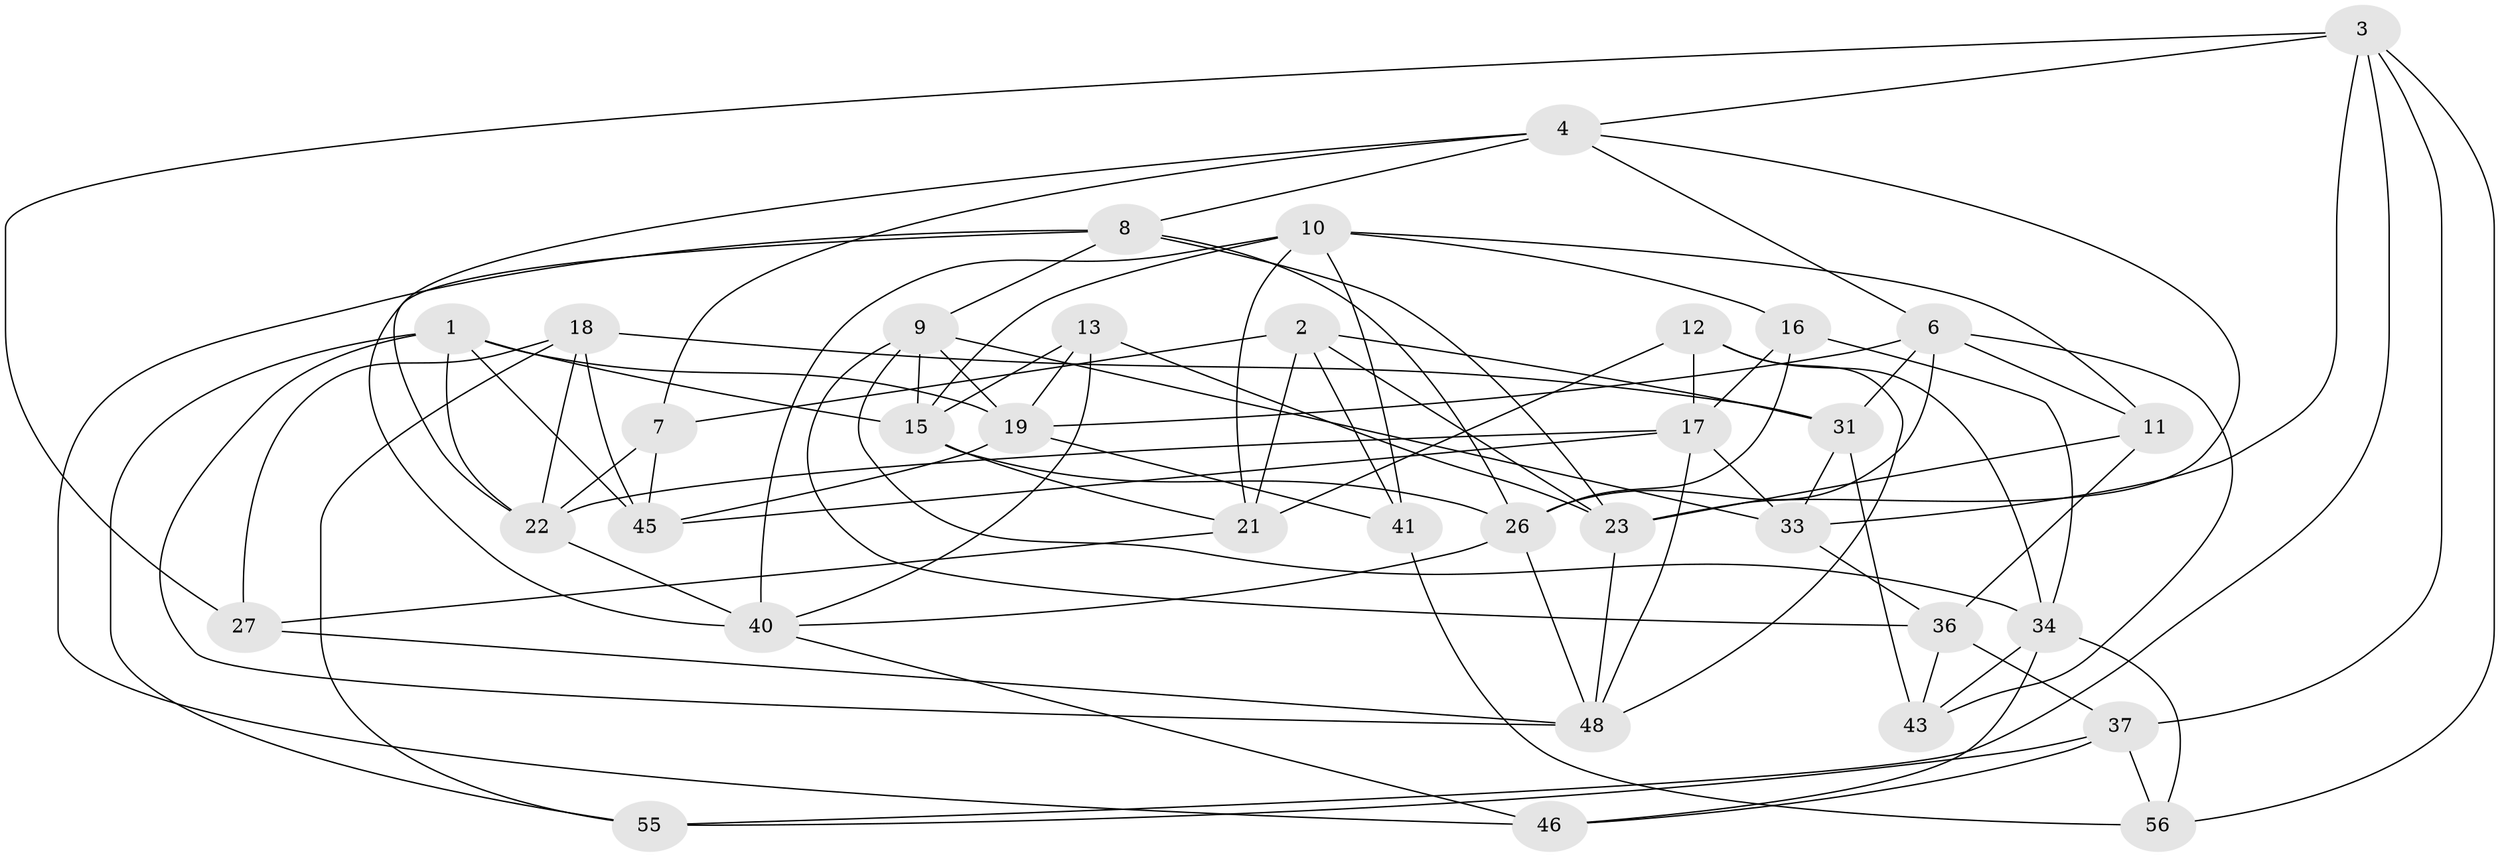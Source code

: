 // original degree distribution, {4: 1.0}
// Generated by graph-tools (version 1.1) at 2025/42/03/06/25 10:42:24]
// undirected, 35 vertices, 90 edges
graph export_dot {
graph [start="1"]
  node [color=gray90,style=filled];
  1 [super="+20"];
  2 [super="+5"];
  3 [super="+25"];
  4 [super="+28"];
  6 [super="+35"];
  7;
  8 [super="+51"];
  9 [super="+38"];
  10 [super="+14"];
  11;
  12;
  13;
  15 [super="+30"];
  16;
  17 [super="+57"];
  18 [super="+44"];
  19 [super="+49"];
  21 [super="+50"];
  22 [super="+24"];
  23 [super="+29"];
  26 [super="+58"];
  27;
  31 [super="+32"];
  33 [super="+47"];
  34 [super="+42"];
  36 [super="+59"];
  37 [super="+39"];
  40 [super="+54"];
  41;
  43;
  45 [super="+53"];
  46;
  48 [super="+52"];
  55;
  56;
  1 -- 15;
  1 -- 19;
  1 -- 45;
  1 -- 48;
  1 -- 55;
  1 -- 22;
  2 -- 21 [weight=2];
  2 -- 7;
  2 -- 41;
  2 -- 31;
  2 -- 23;
  3 -- 55;
  3 -- 56;
  3 -- 27;
  3 -- 33;
  3 -- 37;
  3 -- 4;
  4 -- 23;
  4 -- 22;
  4 -- 6;
  4 -- 8;
  4 -- 7;
  6 -- 43;
  6 -- 11;
  6 -- 19;
  6 -- 31;
  6 -- 26;
  7 -- 45;
  7 -- 22;
  8 -- 46;
  8 -- 9;
  8 -- 40;
  8 -- 23;
  8 -- 26;
  9 -- 36;
  9 -- 19;
  9 -- 34;
  9 -- 15;
  9 -- 33;
  10 -- 16;
  10 -- 21;
  10 -- 41;
  10 -- 11;
  10 -- 15;
  10 -- 40;
  11 -- 23;
  11 -- 36;
  12 -- 17;
  12 -- 34;
  12 -- 48;
  12 -- 21;
  13 -- 15;
  13 -- 23;
  13 -- 19;
  13 -- 40;
  15 -- 26;
  15 -- 21;
  16 -- 34;
  16 -- 17;
  16 -- 26;
  17 -- 22;
  17 -- 48;
  17 -- 45;
  17 -- 33;
  18 -- 31;
  18 -- 45 [weight=2];
  18 -- 27;
  18 -- 55;
  18 -- 22;
  19 -- 41;
  19 -- 45;
  21 -- 27;
  22 -- 40;
  23 -- 48;
  26 -- 40;
  26 -- 48;
  27 -- 48;
  31 -- 33 [weight=2];
  31 -- 43;
  33 -- 36;
  34 -- 56;
  34 -- 43;
  34 -- 46;
  36 -- 37 [weight=2];
  36 -- 43;
  37 -- 55;
  37 -- 56;
  37 -- 46;
  40 -- 46;
  41 -- 56;
}
